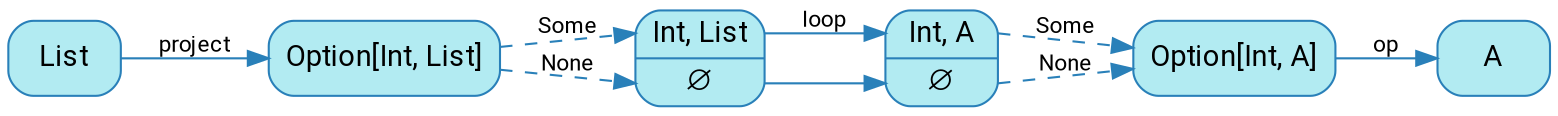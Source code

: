 digraph {
    bgcolor=transparent
    splines=false
    rankdir=LR

    // Default theme: enabled
    node[shape="rectangle" style="rounded,filled" color="#2980B9" fillcolor="#b2ebf2" fontcolor="#000000" fontname="Segoe UI,Roboto,Helvetica,Arial,sans-serif"]
    edge [color="#2980B9" fontcolor="#000000" fontname="Segoe UI,Roboto,Helvetica,Arial,sans-serif" fontsize=11]

    ListStruct[shape=record label="<cons> Int, List| <nil> ∅"]
    ListStruct2[shape=record label="<cons> Int, A| <nil> ∅"]
    ListFList[label="Option[Int, List]"]
    ListFA[label="Option[Int, A]"]

    List             -> ListFList[label=project]
    ListFList        -> ListStruct:cons [style=dashed label=Some]
    ListFList        -> ListStruct:nil [style=dashed label=None]
    ListStruct:cons  -> ListStruct2:cons [label=loop]
    ListStruct:nil   -> ListStruct2:nil
    ListStruct2:cons -> ListFA[style=dashed label=Some]
    ListStruct2:nil  -> ListFA[style=dashed label=None]
    ListFA           -> A[label=op]
}
